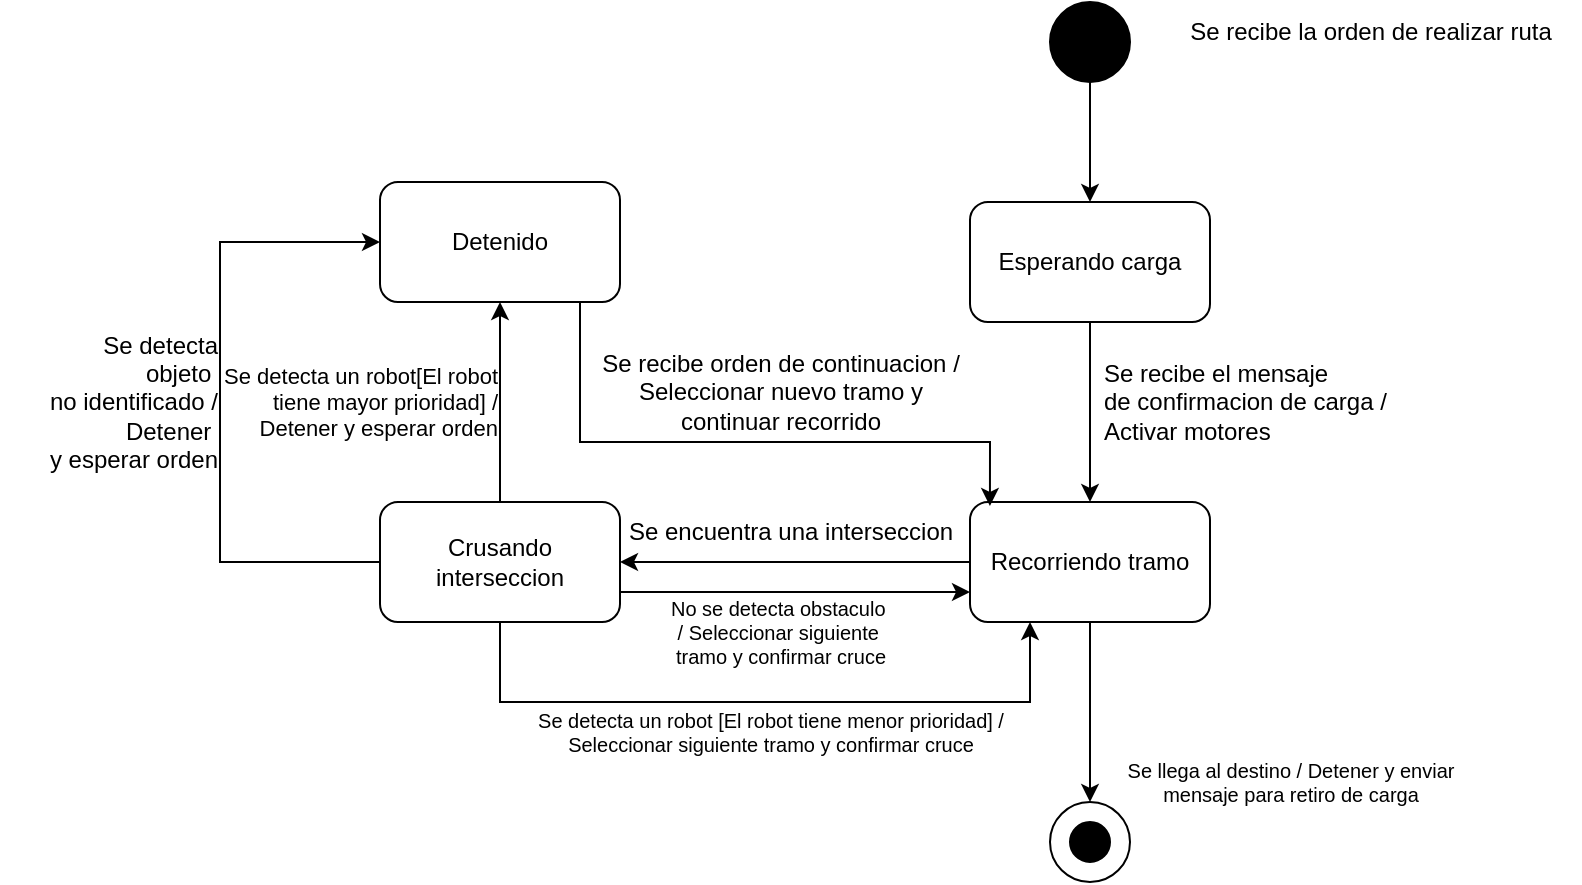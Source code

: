 <mxfile version="24.8.3">
  <diagram name="Page-1" id="5eVMI1ttRYgfSZPBgMfe">
    <mxGraphModel dx="1434" dy="773" grid="1" gridSize="10" guides="1" tooltips="1" connect="1" arrows="1" fold="1" page="1" pageScale="1" pageWidth="1100" pageHeight="850" math="0" shadow="0">
      <root>
        <mxCell id="0" />
        <mxCell id="1" parent="0" />
        <mxCell id="KEs7gtYN-4KAZwmuKGye-3" value="" style="edgeStyle=orthogonalEdgeStyle;rounded=0;orthogonalLoop=1;jettySize=auto;html=1;" edge="1" parent="1" source="KEs7gtYN-4KAZwmuKGye-1" target="KEs7gtYN-4KAZwmuKGye-2">
          <mxGeometry relative="1" as="geometry" />
        </mxCell>
        <mxCell id="KEs7gtYN-4KAZwmuKGye-1" value="" style="ellipse;whiteSpace=wrap;html=1;aspect=fixed;fillColor=#000000;" vertex="1" parent="1">
          <mxGeometry x="680" y="190" width="40" height="40" as="geometry" />
        </mxCell>
        <mxCell id="KEs7gtYN-4KAZwmuKGye-6" value="" style="edgeStyle=orthogonalEdgeStyle;rounded=0;orthogonalLoop=1;jettySize=auto;html=1;" edge="1" parent="1" source="KEs7gtYN-4KAZwmuKGye-2" target="KEs7gtYN-4KAZwmuKGye-5">
          <mxGeometry relative="1" as="geometry" />
        </mxCell>
        <mxCell id="KEs7gtYN-4KAZwmuKGye-2" value="Esperando carga" style="rounded=1;whiteSpace=wrap;html=1;" vertex="1" parent="1">
          <mxGeometry x="640" y="290" width="120" height="60" as="geometry" />
        </mxCell>
        <mxCell id="KEs7gtYN-4KAZwmuKGye-4" value="&lt;div&gt;Se recibe la orden de realizar ruta&lt;br&gt;&lt;/div&gt;" style="text;html=1;align=center;verticalAlign=middle;resizable=0;points=[];autosize=1;strokeColor=none;fillColor=none;" vertex="1" parent="1">
          <mxGeometry x="735" y="190" width="210" height="30" as="geometry" />
        </mxCell>
        <mxCell id="KEs7gtYN-4KAZwmuKGye-9" value="" style="edgeStyle=orthogonalEdgeStyle;rounded=0;orthogonalLoop=1;jettySize=auto;html=1;" edge="1" parent="1" source="KEs7gtYN-4KAZwmuKGye-5" target="KEs7gtYN-4KAZwmuKGye-8">
          <mxGeometry relative="1" as="geometry" />
        </mxCell>
        <mxCell id="KEs7gtYN-4KAZwmuKGye-37" style="edgeStyle=orthogonalEdgeStyle;rounded=0;orthogonalLoop=1;jettySize=auto;html=1;entryX=0.5;entryY=0;entryDx=0;entryDy=0;" edge="1" parent="1" source="KEs7gtYN-4KAZwmuKGye-5" target="KEs7gtYN-4KAZwmuKGye-35">
          <mxGeometry relative="1" as="geometry" />
        </mxCell>
        <mxCell id="KEs7gtYN-4KAZwmuKGye-5" value="Recorriendo tramo" style="rounded=1;whiteSpace=wrap;html=1;" vertex="1" parent="1">
          <mxGeometry x="640" y="440" width="120" height="60" as="geometry" />
        </mxCell>
        <mxCell id="KEs7gtYN-4KAZwmuKGye-7" value="&lt;div&gt;Se recibe el mensaje&lt;/div&gt;&lt;div&gt;de confirmacion de carga /&lt;/div&gt;&lt;div&gt;Activar motores&lt;br&gt;&lt;/div&gt;" style="text;html=1;align=left;verticalAlign=middle;resizable=0;points=[];autosize=1;strokeColor=none;fillColor=none;" vertex="1" parent="1">
          <mxGeometry x="705" y="360" width="170" height="60" as="geometry" />
        </mxCell>
        <mxCell id="KEs7gtYN-4KAZwmuKGye-11" style="edgeStyle=orthogonalEdgeStyle;rounded=0;orthogonalLoop=1;jettySize=auto;html=1;entryX=0;entryY=0.75;entryDx=0;entryDy=0;" edge="1" parent="1" source="KEs7gtYN-4KAZwmuKGye-8" target="KEs7gtYN-4KAZwmuKGye-5">
          <mxGeometry relative="1" as="geometry">
            <Array as="points">
              <mxPoint x="545" y="485" />
              <mxPoint x="545" y="485" />
            </Array>
          </mxGeometry>
        </mxCell>
        <mxCell id="KEs7gtYN-4KAZwmuKGye-25" value="" style="edgeStyle=orthogonalEdgeStyle;rounded=0;orthogonalLoop=1;jettySize=auto;html=1;" edge="1" parent="1" source="KEs7gtYN-4KAZwmuKGye-8" target="KEs7gtYN-4KAZwmuKGye-24">
          <mxGeometry relative="1" as="geometry" />
        </mxCell>
        <mxCell id="KEs7gtYN-4KAZwmuKGye-31" style="edgeStyle=orthogonalEdgeStyle;rounded=0;orthogonalLoop=1;jettySize=auto;html=1;entryX=0;entryY=0.5;entryDx=0;entryDy=0;" edge="1" parent="1" source="KEs7gtYN-4KAZwmuKGye-8" target="KEs7gtYN-4KAZwmuKGye-24">
          <mxGeometry relative="1" as="geometry">
            <Array as="points">
              <mxPoint x="265" y="470" />
              <mxPoint x="265" y="310" />
            </Array>
          </mxGeometry>
        </mxCell>
        <mxCell id="KEs7gtYN-4KAZwmuKGye-33" style="edgeStyle=orthogonalEdgeStyle;rounded=0;orthogonalLoop=1;jettySize=auto;html=1;entryX=0.25;entryY=1;entryDx=0;entryDy=0;" edge="1" parent="1" source="KEs7gtYN-4KAZwmuKGye-8" target="KEs7gtYN-4KAZwmuKGye-5">
          <mxGeometry relative="1" as="geometry">
            <Array as="points">
              <mxPoint x="405" y="540" />
              <mxPoint x="670" y="540" />
            </Array>
          </mxGeometry>
        </mxCell>
        <mxCell id="KEs7gtYN-4KAZwmuKGye-8" value="Crusando interseccion" style="rounded=1;whiteSpace=wrap;html=1;" vertex="1" parent="1">
          <mxGeometry x="345" y="440" width="120" height="60" as="geometry" />
        </mxCell>
        <mxCell id="KEs7gtYN-4KAZwmuKGye-10" value="Se encuentra una interseccion" style="text;html=1;align=center;verticalAlign=middle;resizable=0;points=[];autosize=1;strokeColor=none;fillColor=none;" vertex="1" parent="1">
          <mxGeometry x="455" y="440" width="190" height="30" as="geometry" />
        </mxCell>
        <mxCell id="KEs7gtYN-4KAZwmuKGye-12" value="&lt;div&gt;Se recibe orden de continuacion /&lt;/div&gt;&lt;div&gt;Seleccionar nuevo tramo y&lt;/div&gt;&lt;div&gt;continuar recorrido&lt;br&gt;&lt;/div&gt;" style="text;html=1;align=center;verticalAlign=middle;resizable=0;points=[];autosize=1;strokeColor=none;fillColor=none;" vertex="1" parent="1">
          <mxGeometry x="440" y="355" width="210" height="60" as="geometry" />
        </mxCell>
        <mxCell id="KEs7gtYN-4KAZwmuKGye-24" value="Detenido" style="rounded=1;whiteSpace=wrap;html=1;" vertex="1" parent="1">
          <mxGeometry x="345" y="280" width="120" height="60" as="geometry" />
        </mxCell>
        <mxCell id="KEs7gtYN-4KAZwmuKGye-26" style="edgeStyle=orthogonalEdgeStyle;rounded=0;orthogonalLoop=1;jettySize=auto;html=1;entryX=0.083;entryY=0.033;entryDx=0;entryDy=0;entryPerimeter=0;" edge="1" parent="1" source="KEs7gtYN-4KAZwmuKGye-24" target="KEs7gtYN-4KAZwmuKGye-5">
          <mxGeometry relative="1" as="geometry">
            <Array as="points">
              <mxPoint x="445" y="410" />
              <mxPoint x="650" y="410" />
            </Array>
          </mxGeometry>
        </mxCell>
        <mxCell id="KEs7gtYN-4KAZwmuKGye-27" value="&lt;div&gt;No se detecta obstaculo&amp;nbsp;&lt;/div&gt;&lt;div&gt;/ Seleccionar siguiente&amp;nbsp;&lt;/div&gt;&lt;div&gt;tramo y confirmar cruce&lt;/div&gt;" style="text;html=1;align=center;verticalAlign=middle;resizable=0;points=[];autosize=1;strokeColor=none;fillColor=none;fontSize=10;" vertex="1" parent="1">
          <mxGeometry x="475" y="480" width="140" height="50" as="geometry" />
        </mxCell>
        <mxCell id="KEs7gtYN-4KAZwmuKGye-30" value="&lt;div style=&quot;font-size: 11px;&quot;&gt;Se detecta un robot[El robot&lt;/div&gt;&lt;div style=&quot;font-size: 11px;&quot;&gt;tiene mayor prioridad] /&lt;/div&gt;Detener y esperar orden" style="text;html=1;align=right;verticalAlign=middle;resizable=0;points=[];autosize=1;strokeColor=none;fillColor=none;fontSize=11;" vertex="1" parent="1">
          <mxGeometry x="245" y="365" width="160" height="50" as="geometry" />
        </mxCell>
        <mxCell id="KEs7gtYN-4KAZwmuKGye-32" value="&lt;div&gt;Se detecta&lt;/div&gt;&lt;div&gt;&amp;nbsp;objeto&amp;nbsp;&lt;/div&gt;&lt;div&gt;no identificado /&lt;/div&gt;&lt;div&gt;Detener&amp;nbsp;&lt;/div&gt;&lt;div&gt;y esperar orden&lt;br&gt;&lt;/div&gt;" style="text;html=1;align=right;verticalAlign=middle;resizable=0;points=[];autosize=1;strokeColor=none;fillColor=none;" vertex="1" parent="1">
          <mxGeometry x="155" y="345" width="110" height="90" as="geometry" />
        </mxCell>
        <mxCell id="KEs7gtYN-4KAZwmuKGye-34" value="&lt;div style=&quot;font-size: 10px;&quot;&gt;Se detecta un robot [El robot tiene menor prioridad] /&lt;/div&gt;&lt;div style=&quot;font-size: 10px;&quot;&gt;Seleccionar siguiente tramo y confirmar cruce&lt;br style=&quot;font-size: 10px;&quot;&gt;&lt;/div&gt;" style="text;html=1;align=center;verticalAlign=middle;resizable=0;points=[];autosize=1;strokeColor=none;fillColor=none;fontSize=10;" vertex="1" parent="1">
          <mxGeometry x="405" y="535" width="270" height="40" as="geometry" />
        </mxCell>
        <mxCell id="KEs7gtYN-4KAZwmuKGye-35" value="" style="ellipse;whiteSpace=wrap;html=1;aspect=fixed;fillColor=#FFFFFF;fontColor=#ffffff;" vertex="1" parent="1">
          <mxGeometry x="680" y="590" width="40" height="40" as="geometry" />
        </mxCell>
        <mxCell id="KEs7gtYN-4KAZwmuKGye-36" value="" style="ellipse;whiteSpace=wrap;html=1;aspect=fixed;fillColor=#000000;" vertex="1" parent="1">
          <mxGeometry x="690" y="600" width="20" height="20" as="geometry" />
        </mxCell>
        <mxCell id="KEs7gtYN-4KAZwmuKGye-38" value="&lt;div&gt;Se llega al destino / Detener y enviar&lt;/div&gt;&lt;div&gt;mensaje para retiro de carga&lt;br&gt;&lt;/div&gt;" style="text;html=1;align=center;verticalAlign=middle;resizable=0;points=[];autosize=1;strokeColor=none;fillColor=none;fontSize=10;" vertex="1" parent="1">
          <mxGeometry x="700" y="560" width="200" height="40" as="geometry" />
        </mxCell>
      </root>
    </mxGraphModel>
  </diagram>
</mxfile>
